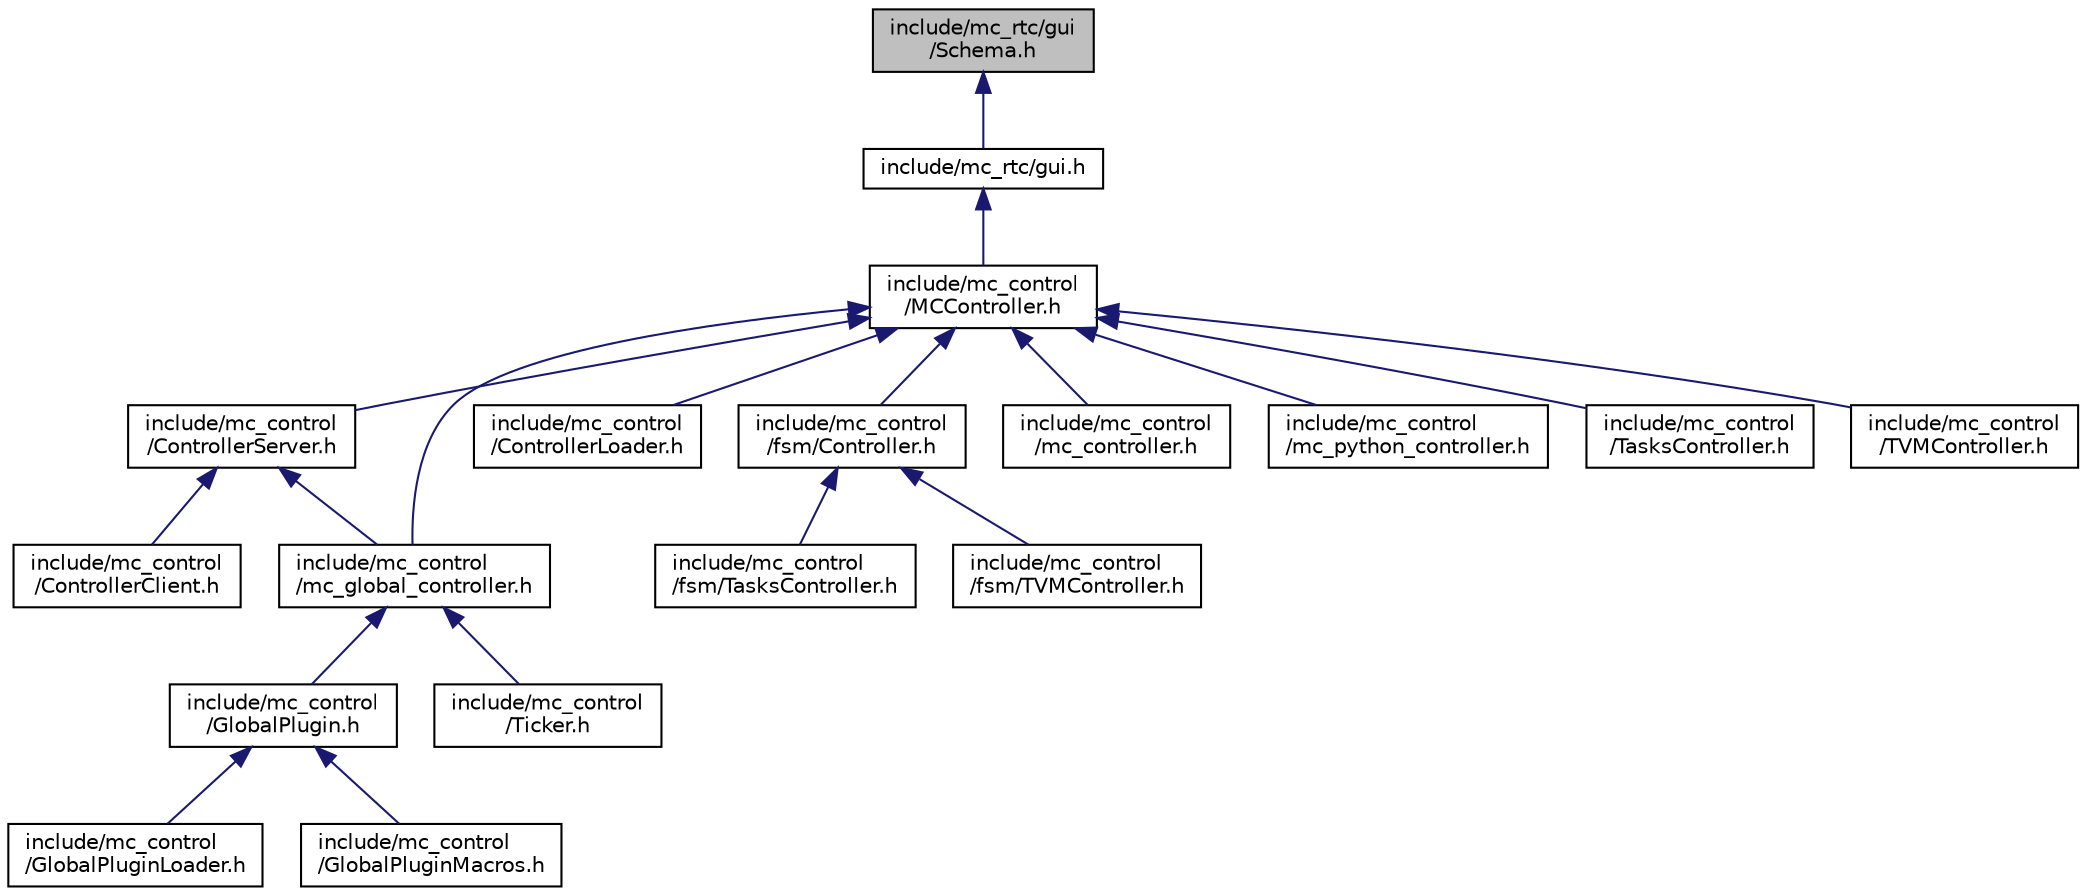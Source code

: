 digraph "include/mc_rtc/gui/Schema.h"
{
 // INTERACTIVE_SVG=YES
  edge [fontname="Helvetica",fontsize="10",labelfontname="Helvetica",labelfontsize="10"];
  node [fontname="Helvetica",fontsize="10",shape=record];
  Node21 [label="include/mc_rtc/gui\l/Schema.h",height=0.2,width=0.4,color="black", fillcolor="grey75", style="filled", fontcolor="black"];
  Node21 -> Node22 [dir="back",color="midnightblue",fontsize="10",style="solid",fontname="Helvetica"];
  Node22 [label="include/mc_rtc/gui.h",height=0.2,width=0.4,color="black", fillcolor="white", style="filled",URL="$gui_8h.html"];
  Node22 -> Node23 [dir="back",color="midnightblue",fontsize="10",style="solid",fontname="Helvetica"];
  Node23 [label="include/mc_control\l/MCController.h",height=0.2,width=0.4,color="black", fillcolor="white", style="filled",URL="$MCController_8h.html"];
  Node23 -> Node24 [dir="back",color="midnightblue",fontsize="10",style="solid",fontname="Helvetica"];
  Node24 [label="include/mc_control\l/ControllerServer.h",height=0.2,width=0.4,color="black", fillcolor="white", style="filled",URL="$ControllerServer_8h.html"];
  Node24 -> Node25 [dir="back",color="midnightblue",fontsize="10",style="solid",fontname="Helvetica"];
  Node25 [label="include/mc_control\l/ControllerClient.h",height=0.2,width=0.4,color="black", fillcolor="white", style="filled",URL="$ControllerClient_8h.html"];
  Node24 -> Node26 [dir="back",color="midnightblue",fontsize="10",style="solid",fontname="Helvetica"];
  Node26 [label="include/mc_control\l/mc_global_controller.h",height=0.2,width=0.4,color="black", fillcolor="white", style="filled",URL="$mc__global__controller_8h.html"];
  Node26 -> Node27 [dir="back",color="midnightblue",fontsize="10",style="solid",fontname="Helvetica"];
  Node27 [label="include/mc_control\l/GlobalPlugin.h",height=0.2,width=0.4,color="black", fillcolor="white", style="filled",URL="$GlobalPlugin_8h.html"];
  Node27 -> Node28 [dir="back",color="midnightblue",fontsize="10",style="solid",fontname="Helvetica"];
  Node28 [label="include/mc_control\l/GlobalPluginLoader.h",height=0.2,width=0.4,color="black", fillcolor="white", style="filled",URL="$GlobalPluginLoader_8h.html"];
  Node27 -> Node29 [dir="back",color="midnightblue",fontsize="10",style="solid",fontname="Helvetica"];
  Node29 [label="include/mc_control\l/GlobalPluginMacros.h",height=0.2,width=0.4,color="black", fillcolor="white", style="filled",URL="$GlobalPluginMacros_8h.html"];
  Node26 -> Node30 [dir="back",color="midnightblue",fontsize="10",style="solid",fontname="Helvetica"];
  Node30 [label="include/mc_control\l/Ticker.h",height=0.2,width=0.4,color="black", fillcolor="white", style="filled",URL="$Ticker_8h.html"];
  Node23 -> Node31 [dir="back",color="midnightblue",fontsize="10",style="solid",fontname="Helvetica"];
  Node31 [label="include/mc_control\l/ControllerLoader.h",height=0.2,width=0.4,color="black", fillcolor="white", style="filled",URL="$ControllerLoader_8h.html"];
  Node23 -> Node32 [dir="back",color="midnightblue",fontsize="10",style="solid",fontname="Helvetica"];
  Node32 [label="include/mc_control\l/fsm/Controller.h",height=0.2,width=0.4,color="black", fillcolor="white", style="filled",URL="$Controller_8h.html"];
  Node32 -> Node33 [dir="back",color="midnightblue",fontsize="10",style="solid",fontname="Helvetica"];
  Node33 [label="include/mc_control\l/fsm/TasksController.h",height=0.2,width=0.4,color="black", fillcolor="white", style="filled",URL="$fsm_2TasksController_8h.html"];
  Node32 -> Node34 [dir="back",color="midnightblue",fontsize="10",style="solid",fontname="Helvetica"];
  Node34 [label="include/mc_control\l/fsm/TVMController.h",height=0.2,width=0.4,color="black", fillcolor="white", style="filled",URL="$fsm_2TVMController_8h.html"];
  Node23 -> Node26 [dir="back",color="midnightblue",fontsize="10",style="solid",fontname="Helvetica"];
  Node23 -> Node35 [dir="back",color="midnightblue",fontsize="10",style="solid",fontname="Helvetica"];
  Node35 [label="include/mc_control\l/mc_controller.h",height=0.2,width=0.4,color="black", fillcolor="white", style="filled",URL="$mc__controller_8h.html"];
  Node23 -> Node36 [dir="back",color="midnightblue",fontsize="10",style="solid",fontname="Helvetica"];
  Node36 [label="include/mc_control\l/mc_python_controller.h",height=0.2,width=0.4,color="black", fillcolor="white", style="filled",URL="$mc__python__controller_8h.html"];
  Node23 -> Node37 [dir="back",color="midnightblue",fontsize="10",style="solid",fontname="Helvetica"];
  Node37 [label="include/mc_control\l/TasksController.h",height=0.2,width=0.4,color="black", fillcolor="white", style="filled",URL="$TasksController_8h.html"];
  Node23 -> Node38 [dir="back",color="midnightblue",fontsize="10",style="solid",fontname="Helvetica"];
  Node38 [label="include/mc_control\l/TVMController.h",height=0.2,width=0.4,color="black", fillcolor="white", style="filled",URL="$TVMController_8h.html"];
}
